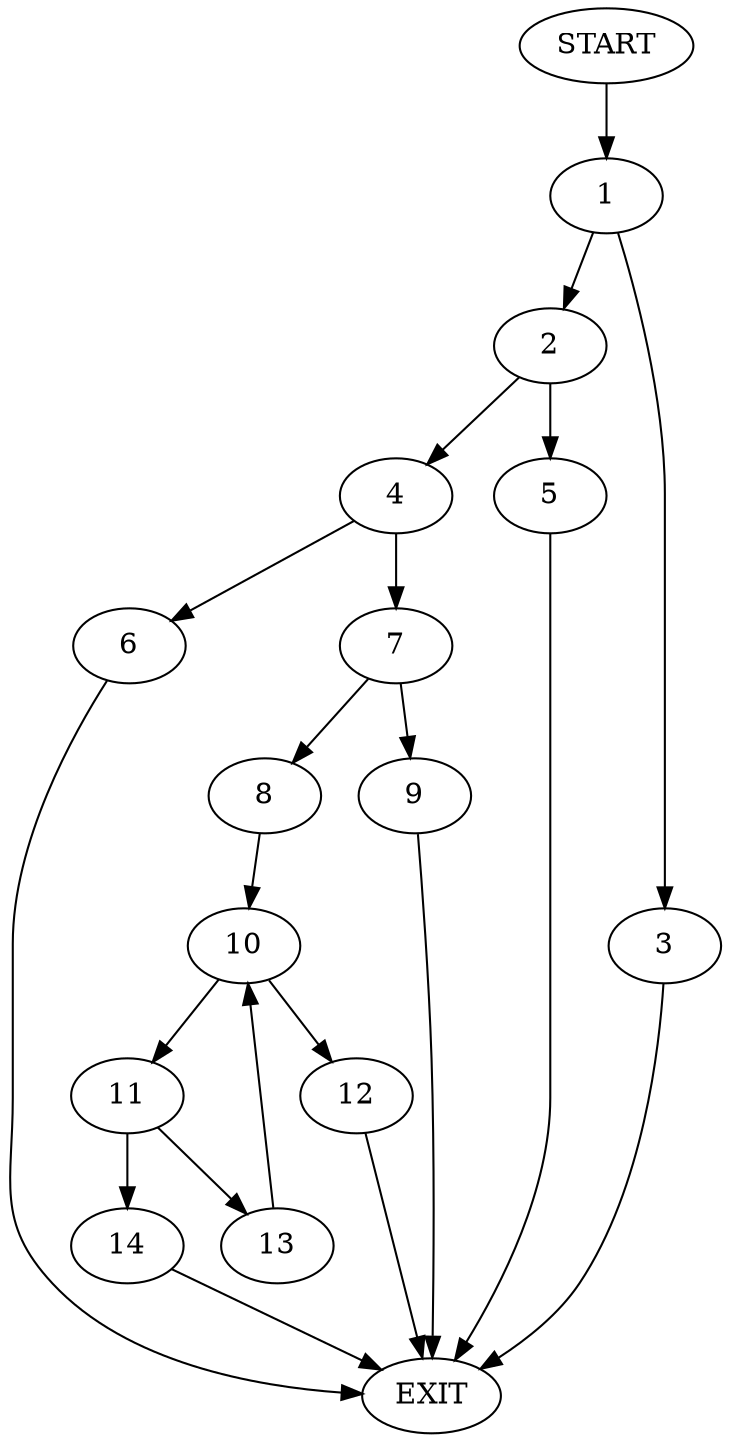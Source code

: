 digraph {
0 [label="START"]
15 [label="EXIT"]
0 -> 1
1 -> 2
1 -> 3
3 -> 15
2 -> 4
2 -> 5
4 -> 6
4 -> 7
5 -> 15
6 -> 15
7 -> 8
7 -> 9
8 -> 10
9 -> 15
10 -> 11
10 -> 12
11 -> 13
11 -> 14
12 -> 15
14 -> 15
13 -> 10
}
